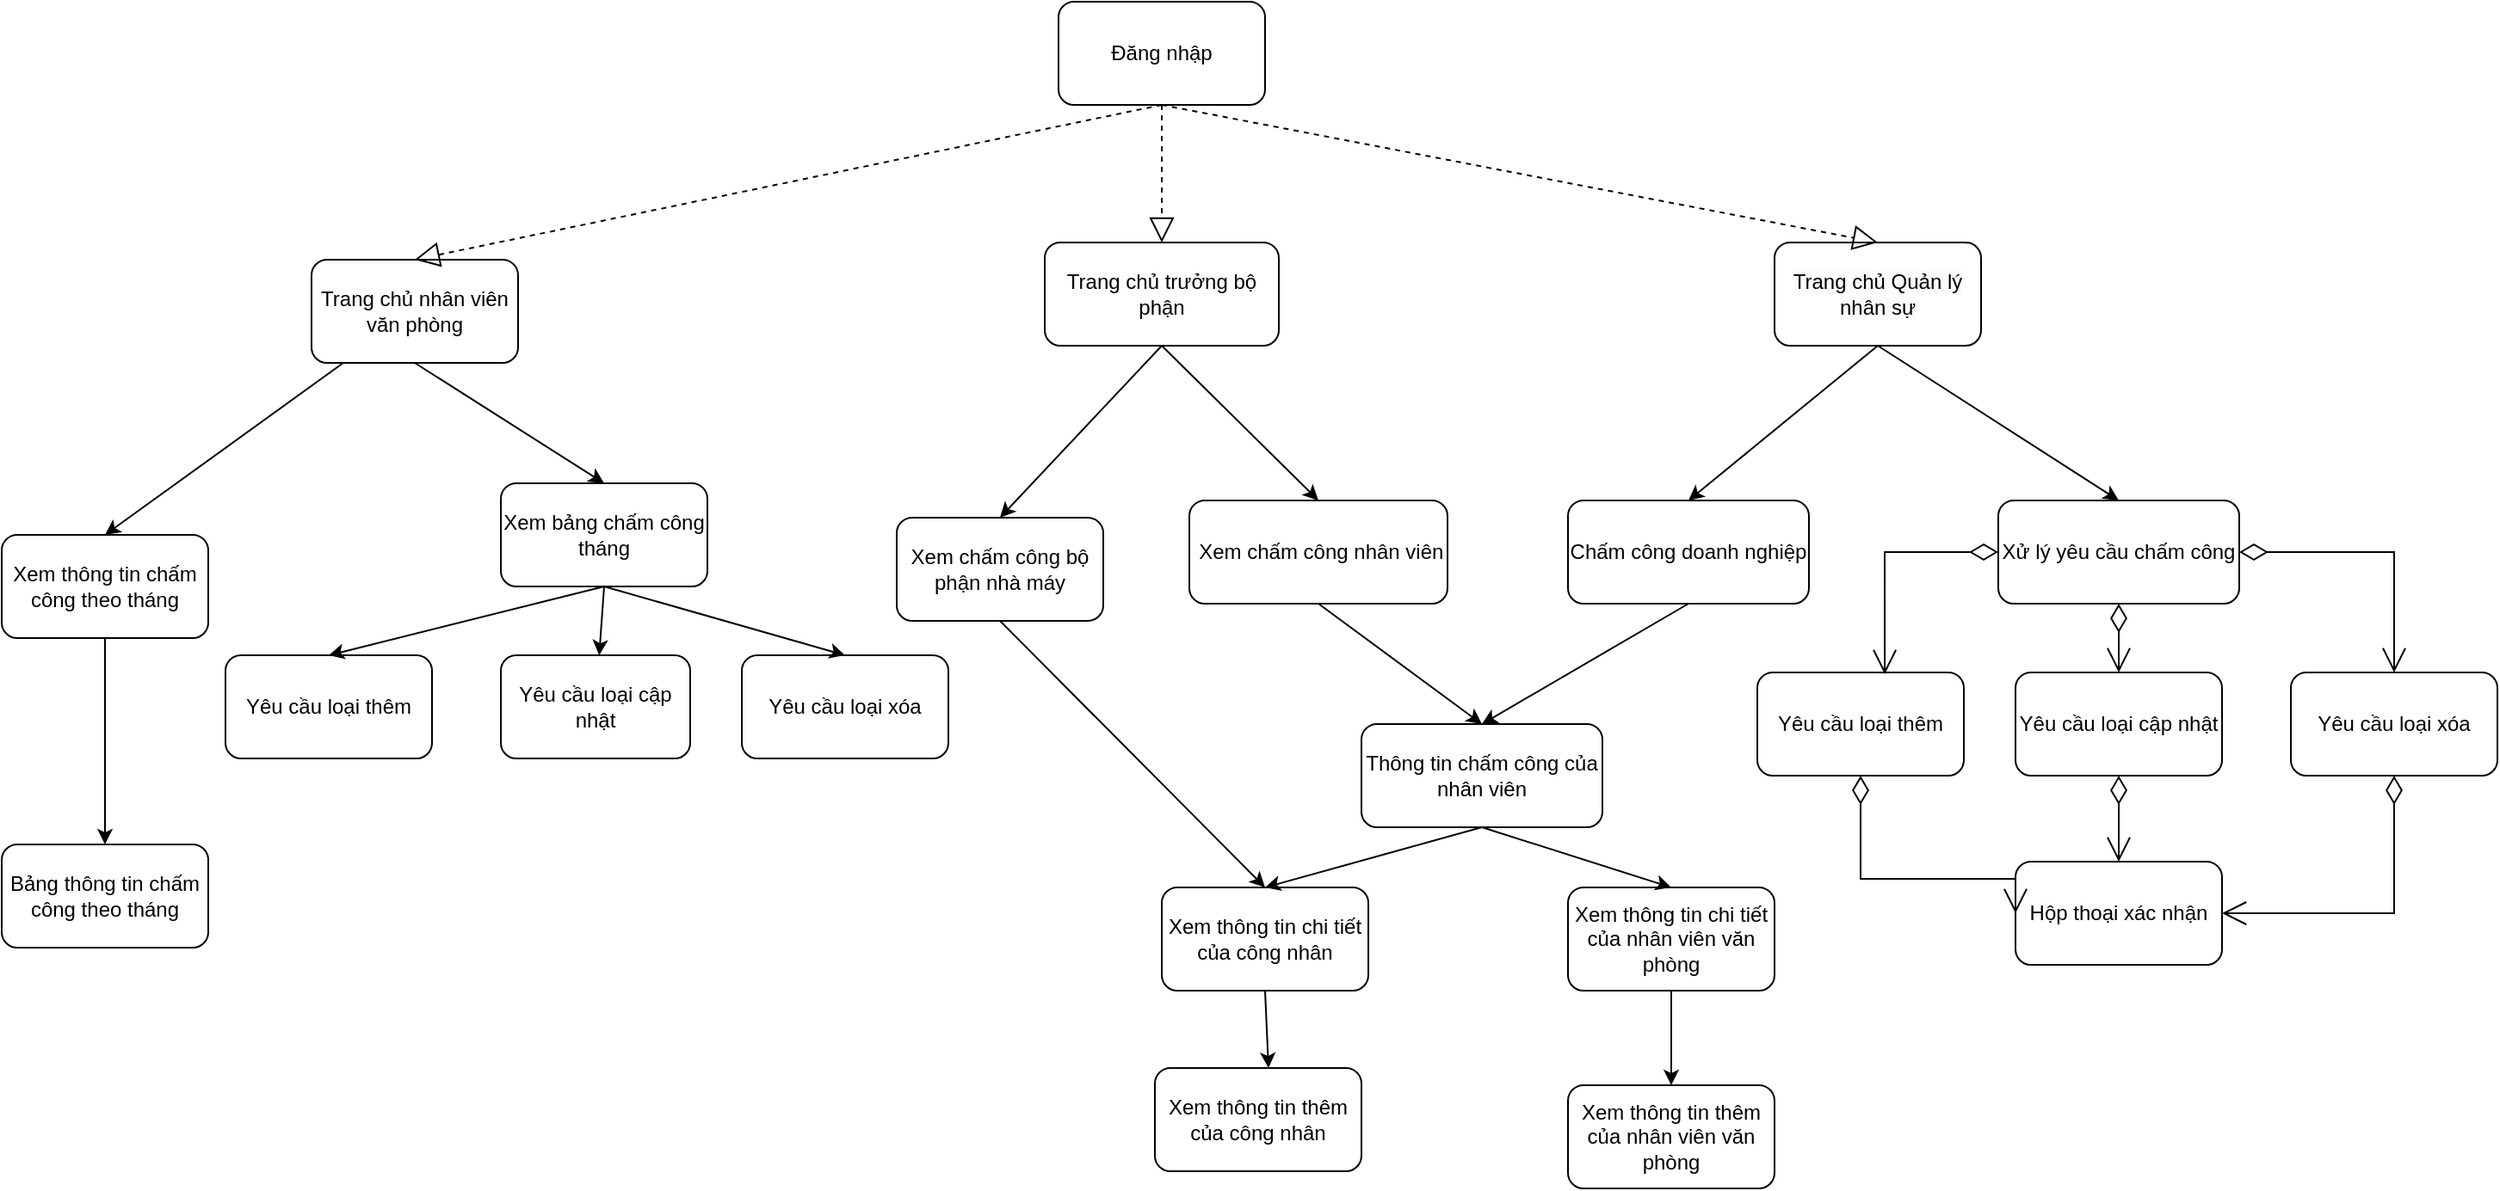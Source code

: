 <mxfile version="22.0.8" type="google">
  <diagram name="Page-1" id="czEvXAI70L56wAVLzs1K">
    <mxGraphModel grid="1" page="1" gridSize="10" guides="1" tooltips="1" connect="1" arrows="1" fold="1" pageScale="1" pageWidth="827" pageHeight="1169" math="0" shadow="0">
      <root>
        <mxCell id="0" />
        <mxCell id="1" parent="0" />
        <mxCell id="UdT0X41Z4iMKBqfRyPVt-3" value="Trang chủ trưởng bộ phận" style="rounded=1;whiteSpace=wrap;html=1;" vertex="1" parent="1">
          <mxGeometry x="346" y="150" width="136" height="60" as="geometry" />
        </mxCell>
        <mxCell id="UdT0X41Z4iMKBqfRyPVt-4" value="&lt;span style=&quot;color: rgb(0, 0, 0); font-family: Helvetica; font-size: 12px; font-style: normal; font-variant-ligatures: normal; font-variant-caps: normal; font-weight: 400; letter-spacing: normal; orphans: 2; text-indent: 0px; text-transform: none; widows: 2; word-spacing: 0px; -webkit-text-stroke-width: 0px; background-color: rgb(251, 251, 251); text-decoration-thickness: initial; text-decoration-style: initial; text-decoration-color: initial; float: none; display: inline !important;&quot;&gt;Trang chủ Quản lý nhân sự&lt;/span&gt;" style="rounded=1;whiteSpace=wrap;html=1;align=center;" vertex="1" parent="1">
          <mxGeometry x="770" y="150" width="120" height="60" as="geometry" />
        </mxCell>
        <mxCell id="UdT0X41Z4iMKBqfRyPVt-5" value="Đăng nhập" style="rounded=1;whiteSpace=wrap;html=1;" vertex="1" parent="1">
          <mxGeometry x="354" y="10" width="120" height="60" as="geometry" />
        </mxCell>
        <mxCell id="UdT0X41Z4iMKBqfRyPVt-7" value="Trang chủ nhân viên văn phòng" style="rounded=1;whiteSpace=wrap;html=1;" vertex="1" parent="1">
          <mxGeometry x="-80" y="160" width="120" height="60" as="geometry" />
        </mxCell>
        <mxCell id="UdT0X41Z4iMKBqfRyPVt-8" value="Xử lý yêu cầu chấm công" style="rounded=1;whiteSpace=wrap;html=1;" vertex="1" parent="1">
          <mxGeometry x="900" y="300" width="140" height="60" as="geometry" />
        </mxCell>
        <mxCell id="CpRPdT5oe8q9VHtzpH1G-1" value="Chấm công doanh nghiệp" style="rounded=1;whiteSpace=wrap;html=1;" vertex="1" parent="1">
          <mxGeometry x="650" y="300" width="140" height="60" as="geometry" />
        </mxCell>
        <mxCell id="CpRPdT5oe8q9VHtzpH1G-2" value="" style="endArrow=classic;html=1;rounded=0;entryX=0.5;entryY=0;entryDx=0;entryDy=0;exitX=0.5;exitY=1;exitDx=0;exitDy=0;" edge="1" parent="1" source="UdT0X41Z4iMKBqfRyPVt-4" target="CpRPdT5oe8q9VHtzpH1G-1">
          <mxGeometry width="50" height="50" relative="1" as="geometry">
            <mxPoint x="780" y="240" as="sourcePoint" />
            <mxPoint x="830" y="190" as="targetPoint" />
          </mxGeometry>
        </mxCell>
        <mxCell id="CpRPdT5oe8q9VHtzpH1G-3" value="Thông tin chấm công của nhân viên" style="rounded=1;whiteSpace=wrap;html=1;" vertex="1" parent="1">
          <mxGeometry x="530" y="430" width="140" height="60" as="geometry" />
        </mxCell>
        <mxCell id="LKYhS1REdm0Vqk2wXfVq-1" value="&amp;nbsp;Xem chấm công nhân viên" style="rounded=1;whiteSpace=wrap;html=1;" vertex="1" parent="1">
          <mxGeometry x="430" y="300" width="150" height="60" as="geometry" />
        </mxCell>
        <mxCell id="LKYhS1REdm0Vqk2wXfVq-2" value="" style="endArrow=classic;html=1;rounded=0;entryX=0.5;entryY=0;entryDx=0;entryDy=0;exitX=0.5;exitY=1;exitDx=0;exitDy=0;" edge="1" parent="1" source="LKYhS1REdm0Vqk2wXfVq-1" target="CpRPdT5oe8q9VHtzpH1G-3">
          <mxGeometry width="50" height="50" relative="1" as="geometry">
            <mxPoint x="510" y="370" as="sourcePoint" />
            <mxPoint x="560" y="320" as="targetPoint" />
          </mxGeometry>
        </mxCell>
        <mxCell id="LKYhS1REdm0Vqk2wXfVq-3" value="" style="endArrow=classic;html=1;rounded=0;exitX=0.5;exitY=1;exitDx=0;exitDy=0;entryX=0.5;entryY=0;entryDx=0;entryDy=0;" edge="1" parent="1" source="CpRPdT5oe8q9VHtzpH1G-1" target="CpRPdT5oe8q9VHtzpH1G-3">
          <mxGeometry width="50" height="50" relative="1" as="geometry">
            <mxPoint x="620" y="480" as="sourcePoint" />
            <mxPoint x="670" y="430" as="targetPoint" />
          </mxGeometry>
        </mxCell>
        <mxCell id="LKYhS1REdm0Vqk2wXfVq-4" value="" style="endArrow=classic;html=1;rounded=0;exitX=0.5;exitY=1;exitDx=0;exitDy=0;entryX=0.5;entryY=0;entryDx=0;entryDy=0;" edge="1" parent="1" source="UdT0X41Z4iMKBqfRyPVt-3" target="LKYhS1REdm0Vqk2wXfVq-1">
          <mxGeometry width="50" height="50" relative="1" as="geometry">
            <mxPoint x="450" y="250" as="sourcePoint" />
            <mxPoint x="500" y="200" as="targetPoint" />
          </mxGeometry>
        </mxCell>
        <mxCell id="xOte1lBx5IWuqt7-Axi2-1" value="Xem thông tin chi tiết&lt;br&gt;của công nhân" style="rounded=1;whiteSpace=wrap;html=1;" vertex="1" parent="1">
          <mxGeometry x="414" y="525" width="120" height="60" as="geometry" />
        </mxCell>
        <mxCell id="xOte1lBx5IWuqt7-Axi2-2" value="Xem thông tin chi tiết của nhân viên văn phòng" style="rounded=1;whiteSpace=wrap;html=1;" vertex="1" parent="1">
          <mxGeometry x="650" y="525" width="120" height="60" as="geometry" />
        </mxCell>
        <mxCell id="xOte1lBx5IWuqt7-Axi2-3" value="Xem thông tin thêm của công nhân" style="rounded=1;whiteSpace=wrap;html=1;" vertex="1" parent="1">
          <mxGeometry x="410" y="630" width="120" height="60" as="geometry" />
        </mxCell>
        <mxCell id="xOte1lBx5IWuqt7-Axi2-4" value="Xem thông tin thêm của nhân viên văn phòng" style="rounded=1;whiteSpace=wrap;html=1;" vertex="1" parent="1">
          <mxGeometry x="650" y="640" width="120" height="60" as="geometry" />
        </mxCell>
        <mxCell id="xOte1lBx5IWuqt7-Axi2-5" value="" style="endArrow=classic;html=1;rounded=0;exitX=0.5;exitY=1;exitDx=0;exitDy=0;entryX=0.5;entryY=0;entryDx=0;entryDy=0;" edge="1" parent="1" source="CpRPdT5oe8q9VHtzpH1G-3" target="xOte1lBx5IWuqt7-Axi2-1">
          <mxGeometry width="50" height="50" relative="1" as="geometry">
            <mxPoint x="580" y="550" as="sourcePoint" />
            <mxPoint x="630" y="500" as="targetPoint" />
          </mxGeometry>
        </mxCell>
        <mxCell id="xOte1lBx5IWuqt7-Axi2-6" value="" style="endArrow=classic;html=1;rounded=0;exitX=0.5;exitY=1;exitDx=0;exitDy=0;entryX=0.5;entryY=0;entryDx=0;entryDy=0;" edge="1" parent="1" source="CpRPdT5oe8q9VHtzpH1G-3" target="xOte1lBx5IWuqt7-Axi2-2">
          <mxGeometry width="50" height="50" relative="1" as="geometry">
            <mxPoint x="750" y="570" as="sourcePoint" />
            <mxPoint x="800" y="520" as="targetPoint" />
          </mxGeometry>
        </mxCell>
        <mxCell id="xOte1lBx5IWuqt7-Axi2-7" value="" style="endArrow=classic;html=1;rounded=0;exitX=0.5;exitY=1;exitDx=0;exitDy=0;entryX=0.55;entryY=0;entryDx=0;entryDy=0;entryPerimeter=0;" edge="1" parent="1" source="xOte1lBx5IWuqt7-Axi2-1" target="xOte1lBx5IWuqt7-Axi2-3">
          <mxGeometry width="50" height="50" relative="1" as="geometry">
            <mxPoint x="480" y="650" as="sourcePoint" />
            <mxPoint x="530" y="600" as="targetPoint" />
          </mxGeometry>
        </mxCell>
        <mxCell id="xOte1lBx5IWuqt7-Axi2-8" value="" style="endArrow=classic;html=1;rounded=0;exitX=0.5;exitY=1;exitDx=0;exitDy=0;entryX=0.5;entryY=0;entryDx=0;entryDy=0;" edge="1" parent="1" source="xOte1lBx5IWuqt7-Axi2-2" target="xOte1lBx5IWuqt7-Axi2-4">
          <mxGeometry width="50" height="50" relative="1" as="geometry">
            <mxPoint x="740" y="640" as="sourcePoint" />
            <mxPoint x="790" y="590" as="targetPoint" />
          </mxGeometry>
        </mxCell>
        <mxCell id="xOte1lBx5IWuqt7-Axi2-9" value="Yêu cầu loại thêm" style="rounded=1;whiteSpace=wrap;html=1;" vertex="1" parent="1">
          <mxGeometry x="760" y="400" width="120" height="60" as="geometry" />
        </mxCell>
        <mxCell id="xOte1lBx5IWuqt7-Axi2-10" value="Yêu cầu loại cập nhật" style="rounded=1;whiteSpace=wrap;html=1;" vertex="1" parent="1">
          <mxGeometry x="910" y="400" width="120" height="60" as="geometry" />
        </mxCell>
        <mxCell id="xOte1lBx5IWuqt7-Axi2-11" value="Yêu cầu loại xóa" style="rounded=1;whiteSpace=wrap;html=1;" vertex="1" parent="1">
          <mxGeometry x="1070" y="400" width="120" height="60" as="geometry" />
        </mxCell>
        <mxCell id="wsSdoThQBYwA3vSl2Ard-1" value="Xem bảng chấm công tháng&lt;br&gt;" style="rounded=1;whiteSpace=wrap;html=1;" vertex="1" parent="1">
          <mxGeometry x="30" y="290" width="120" height="60" as="geometry" />
        </mxCell>
        <mxCell id="wsSdoThQBYwA3vSl2Ard-2" value="Xem thông tin chấm công theo tháng" style="rounded=1;whiteSpace=wrap;html=1;" vertex="1" parent="1">
          <mxGeometry x="-260" y="320" width="120" height="60" as="geometry" />
        </mxCell>
        <mxCell id="wsSdoThQBYwA3vSl2Ard-3" value="Yêu cầu loại cập nhật" style="rounded=1;whiteSpace=wrap;html=1;" vertex="1" parent="1">
          <mxGeometry x="30" y="390" width="110" height="60" as="geometry" />
        </mxCell>
        <mxCell id="wsSdoThQBYwA3vSl2Ard-4" value="Yêu cầu loại xóa" style="rounded=1;whiteSpace=wrap;html=1;" vertex="1" parent="1">
          <mxGeometry x="170" y="390" width="120" height="60" as="geometry" />
        </mxCell>
        <mxCell id="wsSdoThQBYwA3vSl2Ard-6" value="" style="endArrow=classic;html=1;rounded=0;exitX=0.5;exitY=1;exitDx=0;exitDy=0;" edge="1" parent="1" source="wsSdoThQBYwA3vSl2Ard-1" target="wsSdoThQBYwA3vSl2Ard-3">
          <mxGeometry width="50" height="50" relative="1" as="geometry">
            <mxPoint x="140" y="520" as="sourcePoint" />
            <mxPoint x="190" y="470" as="targetPoint" />
          </mxGeometry>
        </mxCell>
        <mxCell id="wsSdoThQBYwA3vSl2Ard-7" value="" style="endArrow=classic;html=1;rounded=0;entryX=0.5;entryY=0;entryDx=0;entryDy=0;exitX=0.5;exitY=1;exitDx=0;exitDy=0;" edge="1" parent="1" source="wsSdoThQBYwA3vSl2Ard-1" target="wsSdoThQBYwA3vSl2Ard-4">
          <mxGeometry width="50" height="50" relative="1" as="geometry">
            <mxPoint x="140" y="520" as="sourcePoint" />
            <mxPoint x="190" y="470" as="targetPoint" />
          </mxGeometry>
        </mxCell>
        <mxCell id="wsSdoThQBYwA3vSl2Ard-8" value="" style="endArrow=classic;html=1;rounded=0;exitX=0.5;exitY=1;exitDx=0;exitDy=0;entryX=0.5;entryY=0;entryDx=0;entryDy=0;" edge="1" parent="1" source="UdT0X41Z4iMKBqfRyPVt-7" target="wsSdoThQBYwA3vSl2Ard-1">
          <mxGeometry width="50" height="50" relative="1" as="geometry">
            <mxPoint x="140" y="520" as="sourcePoint" />
            <mxPoint x="190" y="470" as="targetPoint" />
          </mxGeometry>
        </mxCell>
        <mxCell id="6wxDrgCfFqnncQNr7qJI-8" value="Yêu cầu loại thêm" style="rounded=1;whiteSpace=wrap;html=1;" vertex="1" parent="1">
          <mxGeometry x="-130" y="390" width="120" height="60" as="geometry" />
        </mxCell>
        <mxCell id="9RgxhGcFlkbbxFJc-LwX-1" value="Xem chấm công bộ phận nhà máy" style="rounded=1;whiteSpace=wrap;html=1;" vertex="1" parent="1">
          <mxGeometry x="260" y="310" width="120" height="60" as="geometry" />
        </mxCell>
        <mxCell id="6wxDrgCfFqnncQNr7qJI-9" value="Bảng thông tin chấm công theo tháng" style="rounded=1;whiteSpace=wrap;html=1;" vertex="1" parent="1">
          <mxGeometry x="-260" y="500" width="120" height="60" as="geometry" />
        </mxCell>
        <mxCell id="9RgxhGcFlkbbxFJc-LwX-3" value="" style="endArrow=classic;html=1;rounded=0;exitX=0.5;exitY=1;exitDx=0;exitDy=0;entryX=0.5;entryY=0;entryDx=0;entryDy=0;" edge="1" parent="1" source="UdT0X41Z4iMKBqfRyPVt-3" target="9RgxhGcFlkbbxFJc-LwX-1">
          <mxGeometry width="50" height="50" relative="1" as="geometry">
            <mxPoint x="400" y="360" as="sourcePoint" />
            <mxPoint x="450" y="310" as="targetPoint" />
          </mxGeometry>
        </mxCell>
        <mxCell id="wsSdoThQBYwA3vSl2Ard-12" value="" style="endArrow=classic;html=1;rounded=0;entryX=0.5;entryY=0;entryDx=0;entryDy=0;" edge="1" parent="1" target="6wxDrgCfFqnncQNr7qJI-8">
          <mxGeometry width="50" height="50" relative="1" as="geometry">
            <mxPoint x="90" y="350" as="sourcePoint" />
            <mxPoint x="97" y="400" as="targetPoint" />
          </mxGeometry>
        </mxCell>
        <mxCell id="9RgxhGcFlkbbxFJc-LwX-4" value="" style="endArrow=classic;html=1;rounded=0;exitX=0.5;exitY=1;exitDx=0;exitDy=0;entryX=0.5;entryY=0;entryDx=0;entryDy=0;" edge="1" parent="1" source="9RgxhGcFlkbbxFJc-LwX-1" target="xOte1lBx5IWuqt7-Axi2-1">
          <mxGeometry width="50" height="50" relative="1" as="geometry">
            <mxPoint x="300" y="420" as="sourcePoint" />
            <mxPoint x="350" y="370" as="targetPoint" />
          </mxGeometry>
        </mxCell>
        <mxCell id="6wxDrgCfFqnncQNr7qJI-12" value="" style="endArrow=classic;html=1;rounded=0;" edge="1" parent="1" source="wsSdoThQBYwA3vSl2Ard-2" target="6wxDrgCfFqnncQNr7qJI-9">
          <mxGeometry width="50" height="50" relative="1" as="geometry">
            <mxPoint x="30" y="575" as="sourcePoint" />
            <mxPoint x="80" y="525" as="targetPoint" />
          </mxGeometry>
        </mxCell>
        <mxCell id="6wxDrgCfFqnncQNr7qJI-13" value="" style="endArrow=classic;html=1;rounded=0;entryX=0.5;entryY=0;entryDx=0;entryDy=0;" edge="1" parent="1" source="UdT0X41Z4iMKBqfRyPVt-7" target="wsSdoThQBYwA3vSl2Ard-2">
          <mxGeometry width="50" height="50" relative="1" as="geometry">
            <mxPoint x="170" y="290" as="sourcePoint" />
            <mxPoint x="220" y="240" as="targetPoint" />
          </mxGeometry>
        </mxCell>
        <mxCell id="j2DG9JyMYNs4vOp6rjq1-1" value="" style="endArrow=block;dashed=1;endFill=0;endSize=12;html=1;rounded=0;exitX=0.5;exitY=1;exitDx=0;exitDy=0;entryX=0.5;entryY=0;entryDx=0;entryDy=0;" edge="1" parent="1" source="UdT0X41Z4iMKBqfRyPVt-5" target="UdT0X41Z4iMKBqfRyPVt-3">
          <mxGeometry width="160" relative="1" as="geometry">
            <mxPoint x="350" y="120" as="sourcePoint" />
            <mxPoint x="510" y="120" as="targetPoint" />
          </mxGeometry>
        </mxCell>
        <mxCell id="j2DG9JyMYNs4vOp6rjq1-2" value="" style="endArrow=block;dashed=1;endFill=0;endSize=12;html=1;rounded=0;exitX=0.5;exitY=1;exitDx=0;exitDy=0;entryX=0.5;entryY=0;entryDx=0;entryDy=0;" edge="1" parent="1" source="UdT0X41Z4iMKBqfRyPVt-5" target="UdT0X41Z4iMKBqfRyPVt-4">
          <mxGeometry width="160" relative="1" as="geometry">
            <mxPoint x="424" y="80" as="sourcePoint" />
            <mxPoint x="424" y="160" as="targetPoint" />
          </mxGeometry>
        </mxCell>
        <mxCell id="j2DG9JyMYNs4vOp6rjq1-3" value="" style="endArrow=block;dashed=1;endFill=0;endSize=12;html=1;rounded=0;exitX=0.5;exitY=1;exitDx=0;exitDy=0;entryX=0.5;entryY=0;entryDx=0;entryDy=0;" edge="1" parent="1" source="UdT0X41Z4iMKBqfRyPVt-5" target="UdT0X41Z4iMKBqfRyPVt-7">
          <mxGeometry width="160" relative="1" as="geometry">
            <mxPoint x="434" y="90" as="sourcePoint" />
            <mxPoint x="434" y="170" as="targetPoint" />
          </mxGeometry>
        </mxCell>
        <mxCell id="j2DG9JyMYNs4vOp6rjq1-9" value="" style="endArrow=open;html=1;endSize=12;startArrow=diamondThin;startSize=14;startFill=0;edgeStyle=orthogonalEdgeStyle;rounded=0;exitX=0;exitY=0.5;exitDx=0;exitDy=0;entryX=0.617;entryY=0.017;entryDx=0;entryDy=0;entryPerimeter=0;" edge="1" parent="1" source="UdT0X41Z4iMKBqfRyPVt-8" target="xOte1lBx5IWuqt7-Axi2-9">
          <mxGeometry relative="1" as="geometry">
            <mxPoint x="910" y="529.5" as="sourcePoint" />
            <mxPoint x="1070" y="529.5" as="targetPoint" />
          </mxGeometry>
        </mxCell>
        <mxCell id="j2DG9JyMYNs4vOp6rjq1-13" value="" style="endArrow=open;html=1;endSize=12;startArrow=diamondThin;startSize=14;startFill=0;edgeStyle=orthogonalEdgeStyle;rounded=0;exitX=0.5;exitY=1;exitDx=0;exitDy=0;entryX=0.5;entryY=0;entryDx=0;entryDy=0;" edge="1" parent="1" source="UdT0X41Z4iMKBqfRyPVt-8" target="xOte1lBx5IWuqt7-Axi2-10">
          <mxGeometry relative="1" as="geometry">
            <mxPoint x="910" y="340" as="sourcePoint" />
            <mxPoint x="844" y="411" as="targetPoint" />
          </mxGeometry>
        </mxCell>
        <mxCell id="j2DG9JyMYNs4vOp6rjq1-14" value="" style="endArrow=open;html=1;endSize=12;startArrow=diamondThin;startSize=14;startFill=0;edgeStyle=orthogonalEdgeStyle;rounded=0;exitX=1;exitY=0.5;exitDx=0;exitDy=0;entryX=0.5;entryY=0;entryDx=0;entryDy=0;" edge="1" parent="1" source="UdT0X41Z4iMKBqfRyPVt-8" target="xOte1lBx5IWuqt7-Axi2-11">
          <mxGeometry relative="1" as="geometry">
            <mxPoint x="920" y="350" as="sourcePoint" />
            <mxPoint x="854" y="421" as="targetPoint" />
          </mxGeometry>
        </mxCell>
        <mxCell id="bF5c56NTzjWdDaDQ10Ui-1" value="Hộp thoại xác nhận" style="rounded=1;whiteSpace=wrap;html=1;" vertex="1" parent="1">
          <mxGeometry x="910" y="510" width="120" height="60" as="geometry" />
        </mxCell>
        <mxCell id="bF5c56NTzjWdDaDQ10Ui-2" value="" style="endArrow=classic;html=1;rounded=0;exitX=0.5;exitY=1;exitDx=0;exitDy=0;entryX=0.5;entryY=0;entryDx=0;entryDy=0;" edge="1" parent="1" source="UdT0X41Z4iMKBqfRyPVt-4" target="UdT0X41Z4iMKBqfRyPVt-8">
          <mxGeometry width="50" height="50" relative="1" as="geometry">
            <mxPoint x="950" y="250" as="sourcePoint" />
            <mxPoint x="1000" y="200" as="targetPoint" />
          </mxGeometry>
        </mxCell>
        <mxCell id="bF5c56NTzjWdDaDQ10Ui-4" value="" style="endArrow=open;html=1;endSize=12;startArrow=diamondThin;startSize=14;startFill=0;edgeStyle=orthogonalEdgeStyle;rounded=0;exitX=0.5;exitY=1;exitDx=0;exitDy=0;entryX=1;entryY=0.5;entryDx=0;entryDy=0;" edge="1" parent="1" source="xOte1lBx5IWuqt7-Axi2-11" target="bF5c56NTzjWdDaDQ10Ui-1">
          <mxGeometry relative="1" as="geometry">
            <mxPoint x="1146" y="489" as="sourcePoint" />
            <mxPoint x="1080" y="560" as="targetPoint" />
          </mxGeometry>
        </mxCell>
        <mxCell id="bF5c56NTzjWdDaDQ10Ui-8" value="" style="endArrow=open;html=1;endSize=12;startArrow=diamondThin;startSize=14;startFill=0;edgeStyle=orthogonalEdgeStyle;rounded=0;exitX=0.5;exitY=1;exitDx=0;exitDy=0;entryX=0.5;entryY=0;entryDx=0;entryDy=0;" edge="1" parent="1" source="xOte1lBx5IWuqt7-Axi2-10" target="bF5c56NTzjWdDaDQ10Ui-1">
          <mxGeometry relative="1" as="geometry">
            <mxPoint x="1010" y="630" as="sourcePoint" />
            <mxPoint x="910" y="710" as="targetPoint" />
          </mxGeometry>
        </mxCell>
        <mxCell id="bF5c56NTzjWdDaDQ10Ui-9" value="" style="endArrow=open;html=1;endSize=12;startArrow=diamondThin;startSize=14;startFill=0;edgeStyle=orthogonalEdgeStyle;rounded=0;exitX=0.5;exitY=1;exitDx=0;exitDy=0;entryX=0;entryY=0.5;entryDx=0;entryDy=0;" edge="1" parent="1" source="xOte1lBx5IWuqt7-Axi2-9" target="bF5c56NTzjWdDaDQ10Ui-1">
          <mxGeometry relative="1" as="geometry">
            <mxPoint x="980" y="470" as="sourcePoint" />
            <mxPoint x="980" y="520" as="targetPoint" />
            <Array as="points">
              <mxPoint x="820" y="520" />
              <mxPoint x="910" y="520" />
            </Array>
          </mxGeometry>
        </mxCell>
      </root>
    </mxGraphModel>
  </diagram>
</mxfile>
